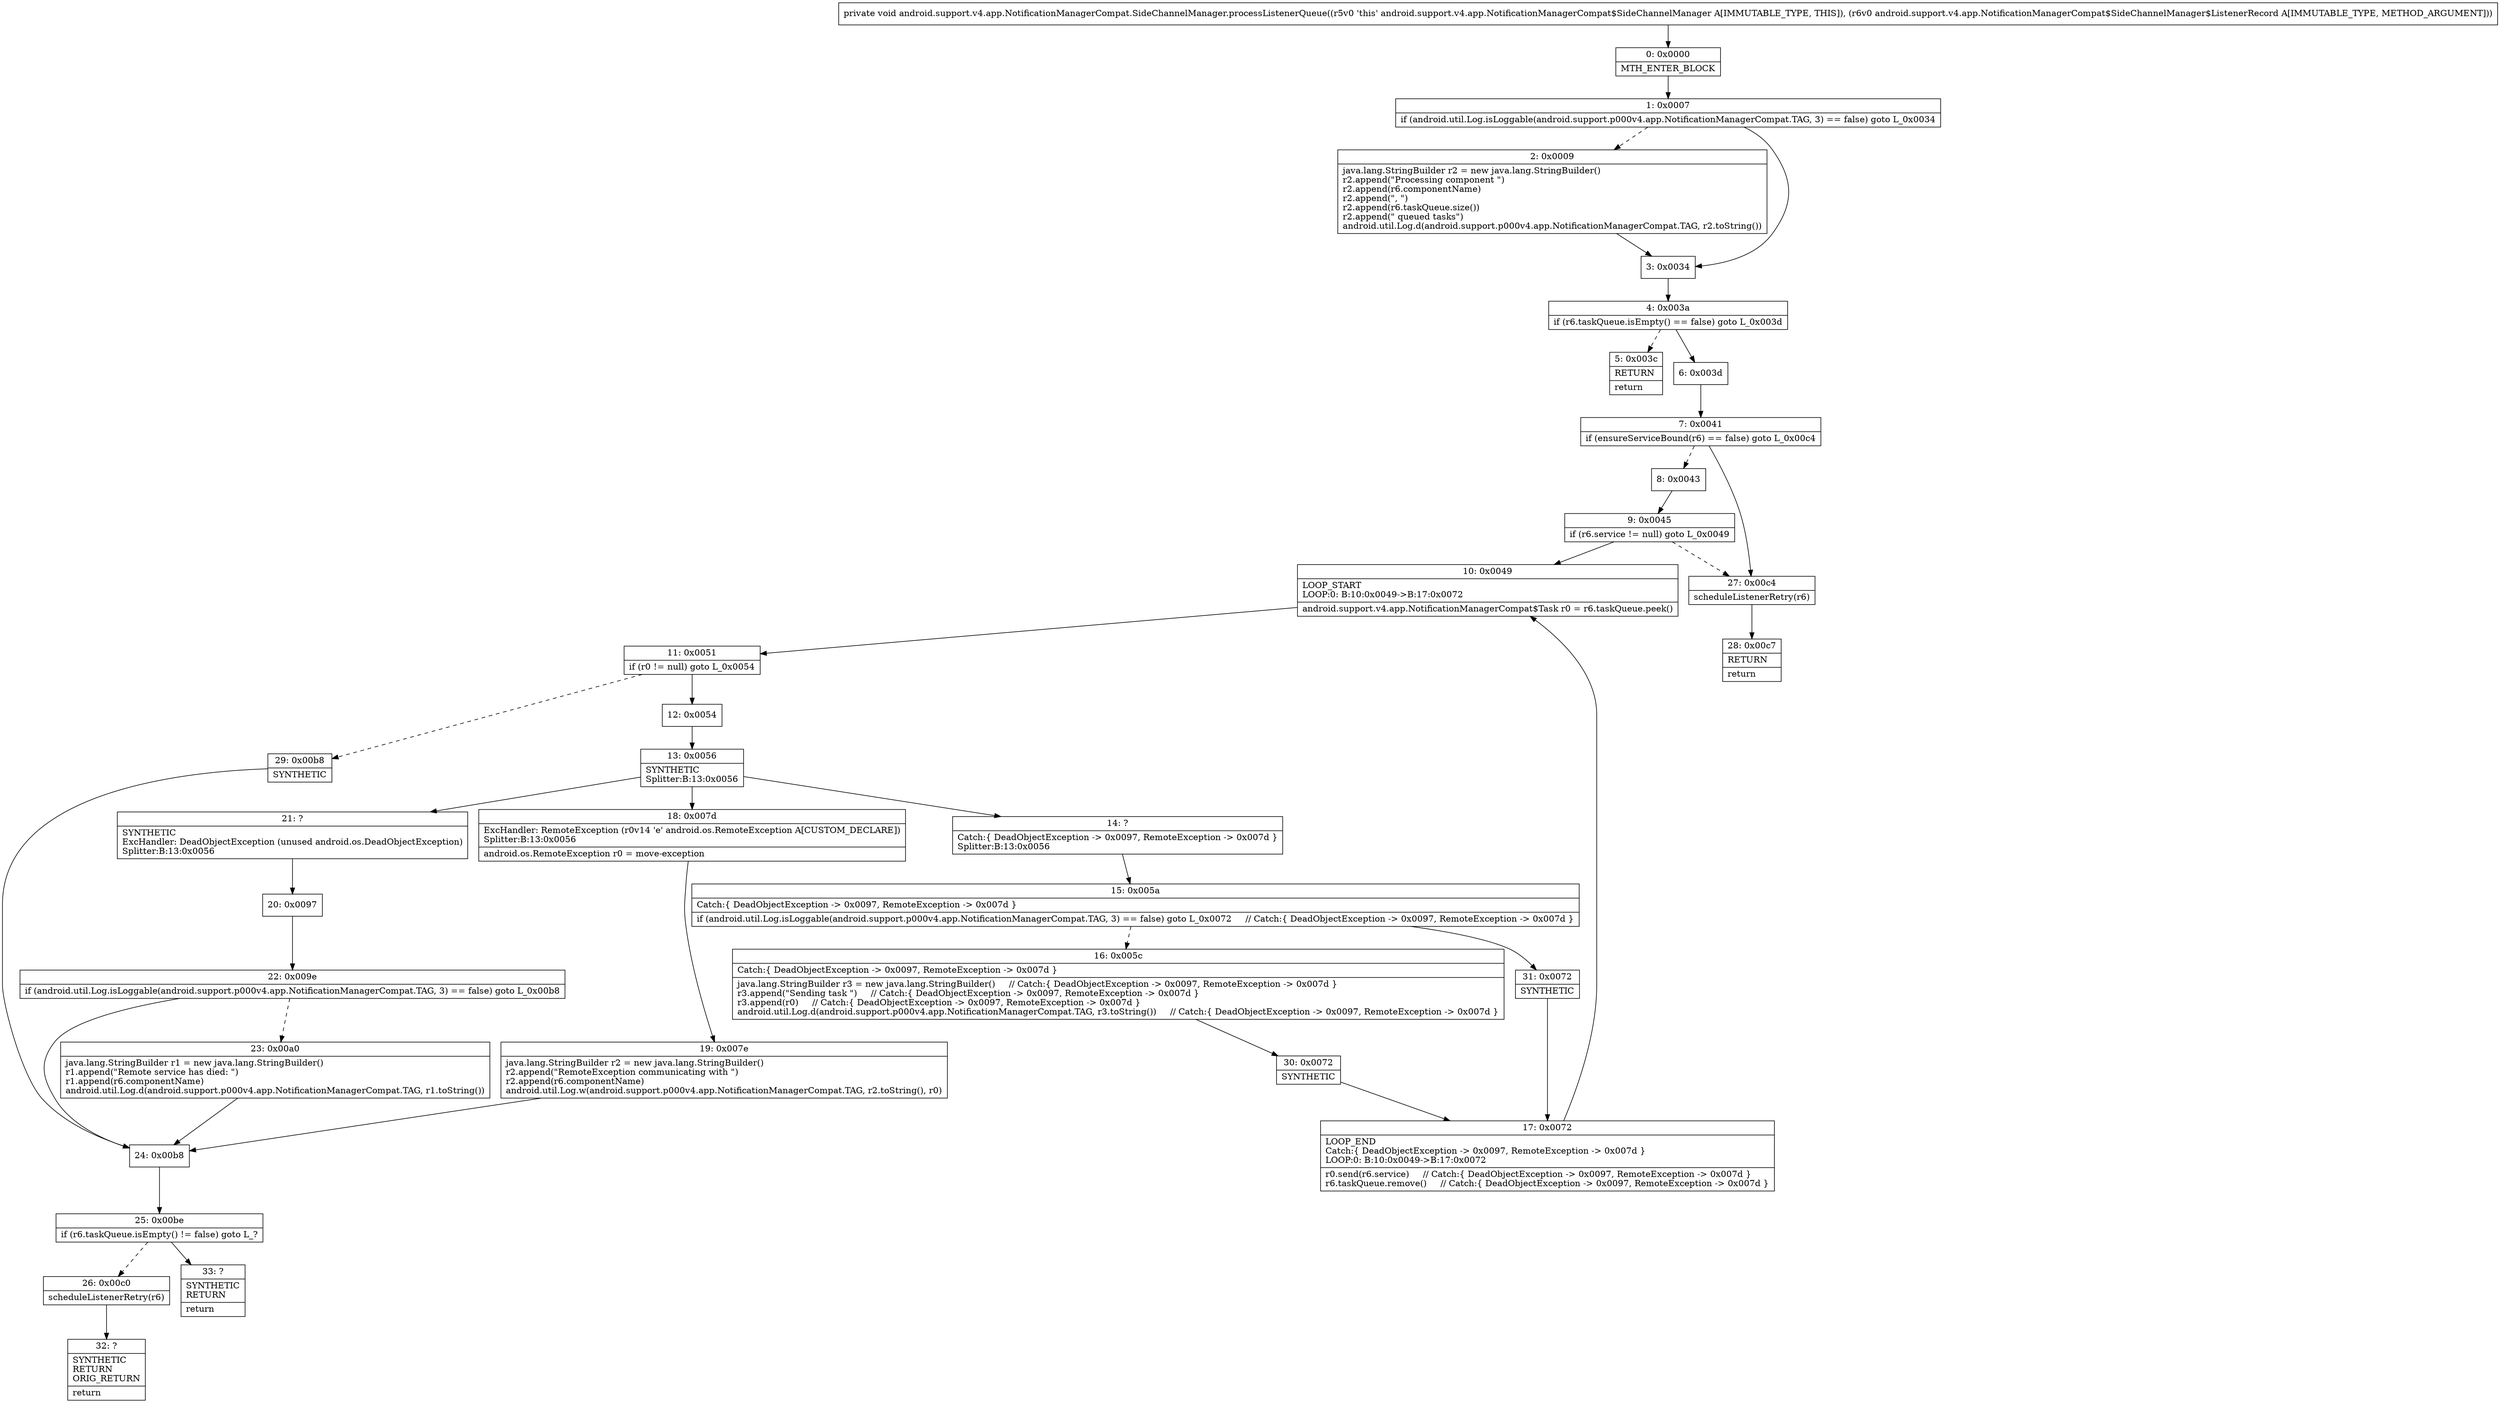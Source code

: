 digraph "CFG forandroid.support.v4.app.NotificationManagerCompat.SideChannelManager.processListenerQueue(Landroid\/support\/v4\/app\/NotificationManagerCompat$SideChannelManager$ListenerRecord;)V" {
Node_0 [shape=record,label="{0\:\ 0x0000|MTH_ENTER_BLOCK\l}"];
Node_1 [shape=record,label="{1\:\ 0x0007|if (android.util.Log.isLoggable(android.support.p000v4.app.NotificationManagerCompat.TAG, 3) == false) goto L_0x0034\l}"];
Node_2 [shape=record,label="{2\:\ 0x0009|java.lang.StringBuilder r2 = new java.lang.StringBuilder()\lr2.append(\"Processing component \")\lr2.append(r6.componentName)\lr2.append(\", \")\lr2.append(r6.taskQueue.size())\lr2.append(\" queued tasks\")\landroid.util.Log.d(android.support.p000v4.app.NotificationManagerCompat.TAG, r2.toString())\l}"];
Node_3 [shape=record,label="{3\:\ 0x0034}"];
Node_4 [shape=record,label="{4\:\ 0x003a|if (r6.taskQueue.isEmpty() == false) goto L_0x003d\l}"];
Node_5 [shape=record,label="{5\:\ 0x003c|RETURN\l|return\l}"];
Node_6 [shape=record,label="{6\:\ 0x003d}"];
Node_7 [shape=record,label="{7\:\ 0x0041|if (ensureServiceBound(r6) == false) goto L_0x00c4\l}"];
Node_8 [shape=record,label="{8\:\ 0x0043}"];
Node_9 [shape=record,label="{9\:\ 0x0045|if (r6.service != null) goto L_0x0049\l}"];
Node_10 [shape=record,label="{10\:\ 0x0049|LOOP_START\lLOOP:0: B:10:0x0049\-\>B:17:0x0072\l|android.support.v4.app.NotificationManagerCompat$Task r0 = r6.taskQueue.peek()\l}"];
Node_11 [shape=record,label="{11\:\ 0x0051|if (r0 != null) goto L_0x0054\l}"];
Node_12 [shape=record,label="{12\:\ 0x0054}"];
Node_13 [shape=record,label="{13\:\ 0x0056|SYNTHETIC\lSplitter:B:13:0x0056\l}"];
Node_14 [shape=record,label="{14\:\ ?|Catch:\{ DeadObjectException \-\> 0x0097, RemoteException \-\> 0x007d \}\lSplitter:B:13:0x0056\l}"];
Node_15 [shape=record,label="{15\:\ 0x005a|Catch:\{ DeadObjectException \-\> 0x0097, RemoteException \-\> 0x007d \}\l|if (android.util.Log.isLoggable(android.support.p000v4.app.NotificationManagerCompat.TAG, 3) == false) goto L_0x0072     \/\/ Catch:\{ DeadObjectException \-\> 0x0097, RemoteException \-\> 0x007d \}\l}"];
Node_16 [shape=record,label="{16\:\ 0x005c|Catch:\{ DeadObjectException \-\> 0x0097, RemoteException \-\> 0x007d \}\l|java.lang.StringBuilder r3 = new java.lang.StringBuilder()     \/\/ Catch:\{ DeadObjectException \-\> 0x0097, RemoteException \-\> 0x007d \}\lr3.append(\"Sending task \")     \/\/ Catch:\{ DeadObjectException \-\> 0x0097, RemoteException \-\> 0x007d \}\lr3.append(r0)     \/\/ Catch:\{ DeadObjectException \-\> 0x0097, RemoteException \-\> 0x007d \}\landroid.util.Log.d(android.support.p000v4.app.NotificationManagerCompat.TAG, r3.toString())     \/\/ Catch:\{ DeadObjectException \-\> 0x0097, RemoteException \-\> 0x007d \}\l}"];
Node_17 [shape=record,label="{17\:\ 0x0072|LOOP_END\lCatch:\{ DeadObjectException \-\> 0x0097, RemoteException \-\> 0x007d \}\lLOOP:0: B:10:0x0049\-\>B:17:0x0072\l|r0.send(r6.service)     \/\/ Catch:\{ DeadObjectException \-\> 0x0097, RemoteException \-\> 0x007d \}\lr6.taskQueue.remove()     \/\/ Catch:\{ DeadObjectException \-\> 0x0097, RemoteException \-\> 0x007d \}\l}"];
Node_18 [shape=record,label="{18\:\ 0x007d|ExcHandler: RemoteException (r0v14 'e' android.os.RemoteException A[CUSTOM_DECLARE])\lSplitter:B:13:0x0056\l|android.os.RemoteException r0 = move\-exception\l}"];
Node_19 [shape=record,label="{19\:\ 0x007e|java.lang.StringBuilder r2 = new java.lang.StringBuilder()\lr2.append(\"RemoteException communicating with \")\lr2.append(r6.componentName)\landroid.util.Log.w(android.support.p000v4.app.NotificationManagerCompat.TAG, r2.toString(), r0)\l}"];
Node_20 [shape=record,label="{20\:\ 0x0097}"];
Node_21 [shape=record,label="{21\:\ ?|SYNTHETIC\lExcHandler: DeadObjectException (unused android.os.DeadObjectException)\lSplitter:B:13:0x0056\l}"];
Node_22 [shape=record,label="{22\:\ 0x009e|if (android.util.Log.isLoggable(android.support.p000v4.app.NotificationManagerCompat.TAG, 3) == false) goto L_0x00b8\l}"];
Node_23 [shape=record,label="{23\:\ 0x00a0|java.lang.StringBuilder r1 = new java.lang.StringBuilder()\lr1.append(\"Remote service has died: \")\lr1.append(r6.componentName)\landroid.util.Log.d(android.support.p000v4.app.NotificationManagerCompat.TAG, r1.toString())\l}"];
Node_24 [shape=record,label="{24\:\ 0x00b8}"];
Node_25 [shape=record,label="{25\:\ 0x00be|if (r6.taskQueue.isEmpty() != false) goto L_?\l}"];
Node_26 [shape=record,label="{26\:\ 0x00c0|scheduleListenerRetry(r6)\l}"];
Node_27 [shape=record,label="{27\:\ 0x00c4|scheduleListenerRetry(r6)\l}"];
Node_28 [shape=record,label="{28\:\ 0x00c7|RETURN\l|return\l}"];
Node_29 [shape=record,label="{29\:\ 0x00b8|SYNTHETIC\l}"];
Node_30 [shape=record,label="{30\:\ 0x0072|SYNTHETIC\l}"];
Node_31 [shape=record,label="{31\:\ 0x0072|SYNTHETIC\l}"];
Node_32 [shape=record,label="{32\:\ ?|SYNTHETIC\lRETURN\lORIG_RETURN\l|return\l}"];
Node_33 [shape=record,label="{33\:\ ?|SYNTHETIC\lRETURN\l|return\l}"];
MethodNode[shape=record,label="{private void android.support.v4.app.NotificationManagerCompat.SideChannelManager.processListenerQueue((r5v0 'this' android.support.v4.app.NotificationManagerCompat$SideChannelManager A[IMMUTABLE_TYPE, THIS]), (r6v0 android.support.v4.app.NotificationManagerCompat$SideChannelManager$ListenerRecord A[IMMUTABLE_TYPE, METHOD_ARGUMENT])) }"];
MethodNode -> Node_0;
Node_0 -> Node_1;
Node_1 -> Node_2[style=dashed];
Node_1 -> Node_3;
Node_2 -> Node_3;
Node_3 -> Node_4;
Node_4 -> Node_5[style=dashed];
Node_4 -> Node_6;
Node_6 -> Node_7;
Node_7 -> Node_8[style=dashed];
Node_7 -> Node_27;
Node_8 -> Node_9;
Node_9 -> Node_10;
Node_9 -> Node_27[style=dashed];
Node_10 -> Node_11;
Node_11 -> Node_12;
Node_11 -> Node_29[style=dashed];
Node_12 -> Node_13;
Node_13 -> Node_14;
Node_13 -> Node_21;
Node_13 -> Node_18;
Node_14 -> Node_15;
Node_15 -> Node_16[style=dashed];
Node_15 -> Node_31;
Node_16 -> Node_30;
Node_17 -> Node_10;
Node_18 -> Node_19;
Node_19 -> Node_24;
Node_20 -> Node_22;
Node_21 -> Node_20;
Node_22 -> Node_23[style=dashed];
Node_22 -> Node_24;
Node_23 -> Node_24;
Node_24 -> Node_25;
Node_25 -> Node_26[style=dashed];
Node_25 -> Node_33;
Node_26 -> Node_32;
Node_27 -> Node_28;
Node_29 -> Node_24;
Node_30 -> Node_17;
Node_31 -> Node_17;
}


